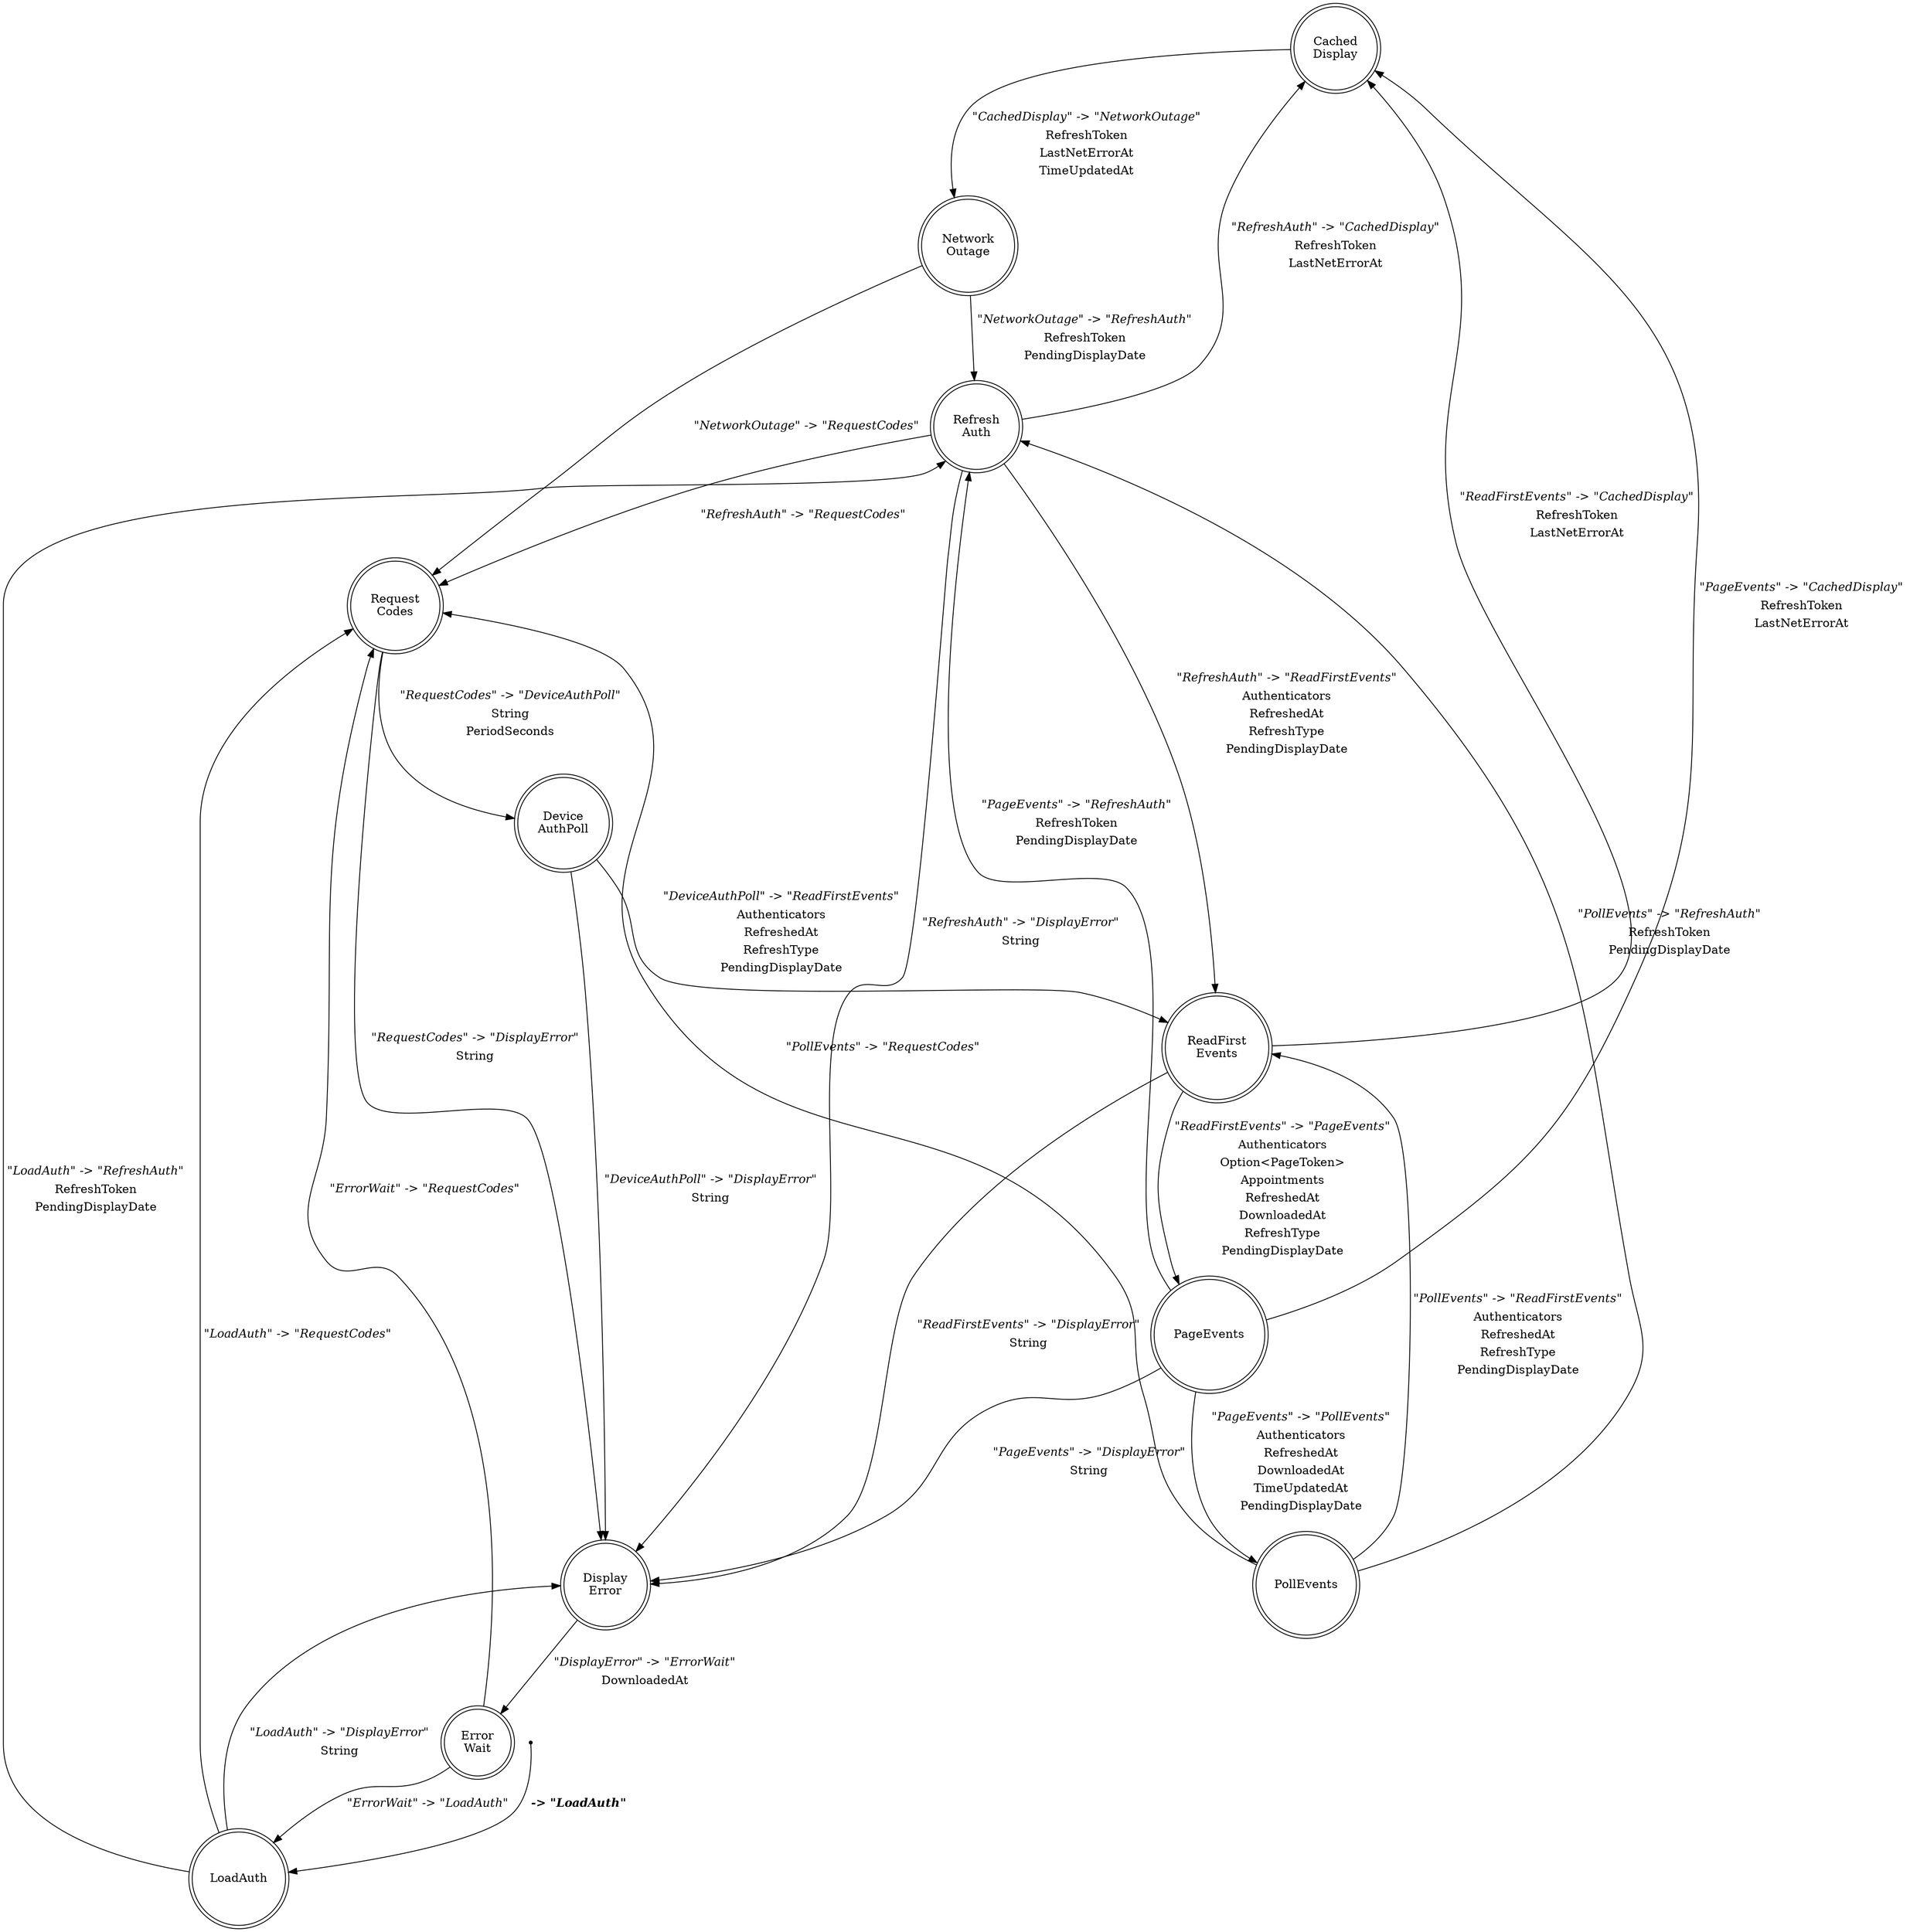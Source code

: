 digraph cal_stm {
    CachedDisplay[label="Cached\nDisplay"][shape="doublecircle"];
    DeviceAuthPoll[label="Device\nAuthPoll"][shape="doublecircle"];
    DisplayError[label="Display\nError"][shape="doublecircle"];
    ErrorWait[label="Error\nWait"][shape="doublecircle"];
    LoadAuth[label="LoadAuth"][shape="doublecircle"];
    NetworkOutage[label="Network\nOutage"][shape="doublecircle"];
    PageEvents[label="PageEvents"][shape="doublecircle"];
    PollEvents[label="PollEvents"][shape="doublecircle"];
    ReadFirstEvents[label="ReadFirst\nEvents"][shape="doublecircle"];
    RefreshAuth[label="Refresh\nAuth"][shape="doublecircle"];
    RequestCodes[label="Request\nCodes"][shape="doublecircle"];
    _start[label="_start"][shape="point"];
    _start -> LoadAuth[label=<<TABLE BORDER="0"><TR><TD><B><I> -&gt; "LoadAuth"</I></B></TD></TR></TABLE>>];
    ErrorWait -> LoadAuth[label=<<TABLE BORDER="0"><TR><TD><I>"ErrorWait" -&gt; "LoadAuth"</I></TD></TR></TABLE>>];
    DisplayError -> ErrorWait[label=<<TABLE BORDER="0"><TR><TD><I>"DisplayError" -&gt; "ErrorWait"</I></TD></TR><TR><TD>DownloadedAt</TD></TR></TABLE>>];
    ErrorWait -> RequestCodes[label=<<TABLE BORDER="0"><TR><TD><I>"ErrorWait" -&gt; "RequestCodes"</I></TD></TR></TABLE>>];
    LoadAuth -> RequestCodes[label=<<TABLE BORDER="0"><TR><TD><I>"LoadAuth" -&gt; "RequestCodes"</I></TD></TR></TABLE>>];
    NetworkOutage -> RequestCodes[label=<<TABLE BORDER="0"><TR><TD><I>"NetworkOutage" -&gt; "RequestCodes"</I></TD></TR></TABLE>>];
    PollEvents -> RequestCodes[label=<<TABLE BORDER="0"><TR><TD><I>"PollEvents" -&gt; "RequestCodes"</I></TD></TR></TABLE>>];
    RefreshAuth -> RequestCodes[label=<<TABLE BORDER="0"><TR><TD><I>"RefreshAuth" -&gt; "RequestCodes"</I></TD></TR></TABLE>>];
    LoadAuth -> RefreshAuth[label=<<TABLE BORDER="0"><TR><TD><I>"LoadAuth" -&gt; "RefreshAuth"</I></TD></TR><TR><TD>RefreshToken</TD></TR><TR><TD>PendingDisplayDate</TD></TR></TABLE>>];
    NetworkOutage -> RefreshAuth[label=<<TABLE BORDER="0"><TR><TD><I>"NetworkOutage" -&gt; "RefreshAuth"</I></TD></TR><TR><TD>RefreshToken</TD></TR><TR><TD>PendingDisplayDate</TD></TR></TABLE>>];
    PageEvents -> RefreshAuth[label=<<TABLE BORDER="0"><TR><TD><I>"PageEvents" -&gt; "RefreshAuth"</I></TD></TR><TR><TD>RefreshToken</TD></TR><TR><TD>PendingDisplayDate</TD></TR></TABLE>>];
    PollEvents -> RefreshAuth[label=<<TABLE BORDER="0"><TR><TD><I>"PollEvents" -&gt; "RefreshAuth"</I></TD></TR><TR><TD>RefreshToken</TD></TR><TR><TD>PendingDisplayDate</TD></TR></TABLE>>];
    DeviceAuthPoll -> ReadFirstEvents[label=<<TABLE BORDER="0"><TR><TD><I>"DeviceAuthPoll" -&gt; "ReadFirstEvents"</I></TD></TR><TR><TD>Authenticators</TD></TR><TR><TD>RefreshedAt</TD></TR><TR><TD>RefreshType</TD></TR><TR><TD>PendingDisplayDate</TD></TR></TABLE>>];
    RefreshAuth -> ReadFirstEvents[label=<<TABLE BORDER="0"><TR><TD><I>"RefreshAuth" -&gt; "ReadFirstEvents"</I></TD></TR><TR><TD>Authenticators</TD></TR><TR><TD>RefreshedAt</TD></TR><TR><TD>RefreshType</TD></TR><TR><TD>PendingDisplayDate</TD></TR></TABLE>>];
    PollEvents -> ReadFirstEvents[label=<<TABLE BORDER="0"><TR><TD><I>"PollEvents" -&gt; "ReadFirstEvents"</I></TD></TR><TR><TD>Authenticators</TD></TR><TR><TD>RefreshedAt</TD></TR><TR><TD>RefreshType</TD></TR><TR><TD>PendingDisplayDate</TD></TR></TABLE>>];
    RequestCodes -> DeviceAuthPoll[label=<<TABLE BORDER="0"><TR><TD><I>"RequestCodes" -&gt; "DeviceAuthPoll"</I></TD></TR><TR><TD>String</TD></TR><TR><TD>PeriodSeconds</TD></TR></TABLE>>];
    LoadAuth -> DisplayError[label=<<TABLE BORDER="0"><TR><TD><I>"LoadAuth" -&gt; "DisplayError"</I></TD></TR><TR><TD>String</TD></TR></TABLE>>];
    PageEvents -> DisplayError[label=<<TABLE BORDER="0"><TR><TD><I>"PageEvents" -&gt; "DisplayError"</I></TD></TR><TR><TD>String</TD></TR></TABLE>>];
    DeviceAuthPoll -> DisplayError[label=<<TABLE BORDER="0"><TR><TD><I>"DeviceAuthPoll" -&gt; "DisplayError"</I></TD></TR><TR><TD>String</TD></TR></TABLE>>];
    ReadFirstEvents -> DisplayError[label=<<TABLE BORDER="0"><TR><TD><I>"ReadFirstEvents" -&gt; "DisplayError"</I></TD></TR><TR><TD>String</TD></TR></TABLE>>];
    RefreshAuth -> DisplayError[label=<<TABLE BORDER="0"><TR><TD><I>"RefreshAuth" -&gt; "DisplayError"</I></TD></TR><TR><TD>String</TD></TR></TABLE>>];
    RequestCodes -> DisplayError[label=<<TABLE BORDER="0"><TR><TD><I>"RequestCodes" -&gt; "DisplayError"</I></TD></TR><TR><TD>String</TD></TR></TABLE>>];
    ReadFirstEvents -> PageEvents[label=<<TABLE BORDER="0"><TR><TD><I>"ReadFirstEvents" -&gt; "PageEvents"</I></TD></TR><TR><TD>Authenticators</TD></TR><TR><TD>Option&lt;PageToken&gt;</TD></TR><TR><TD>Appointments</TD></TR><TR><TD>RefreshedAt</TD></TR><TR><TD>DownloadedAt</TD></TR><TR><TD>RefreshType</TD></TR><TR><TD>PendingDisplayDate</TD></TR></TABLE>>];
    PageEvents -> PollEvents[label=<<TABLE BORDER="0"><TR><TD><I>"PageEvents" -&gt; "PollEvents"</I></TD></TR><TR><TD>Authenticators</TD></TR><TR><TD>RefreshedAt</TD></TR><TR><TD>DownloadedAt</TD></TR><TR><TD>TimeUpdatedAt</TD></TR><TR><TD>PendingDisplayDate</TD></TR></TABLE>>];
    RefreshAuth -> CachedDisplay[label=<<TABLE BORDER="0"><TR><TD><I>"RefreshAuth" -&gt; "CachedDisplay"</I></TD></TR><TR><TD>RefreshToken</TD></TR><TR><TD>LastNetErrorAt</TD></TR></TABLE>>];
    ReadFirstEvents -> CachedDisplay[label=<<TABLE BORDER="0"><TR><TD><I>"ReadFirstEvents" -&gt; "CachedDisplay"</I></TD></TR><TR><TD>RefreshToken</TD></TR><TR><TD>LastNetErrorAt</TD></TR></TABLE>>];
    PageEvents -> CachedDisplay[label=<<TABLE BORDER="0"><TR><TD><I>"PageEvents" -&gt; "CachedDisplay"</I></TD></TR><TR><TD>RefreshToken</TD></TR><TR><TD>LastNetErrorAt</TD></TR></TABLE>>];
    CachedDisplay -> NetworkOutage[label=<<TABLE BORDER="0"><TR><TD><I>"CachedDisplay" -&gt; "NetworkOutage"</I></TD></TR><TR><TD>RefreshToken</TD></TR><TR><TD>LastNetErrorAt</TD></TR><TR><TD>TimeUpdatedAt</TD></TR></TABLE>>];
}
